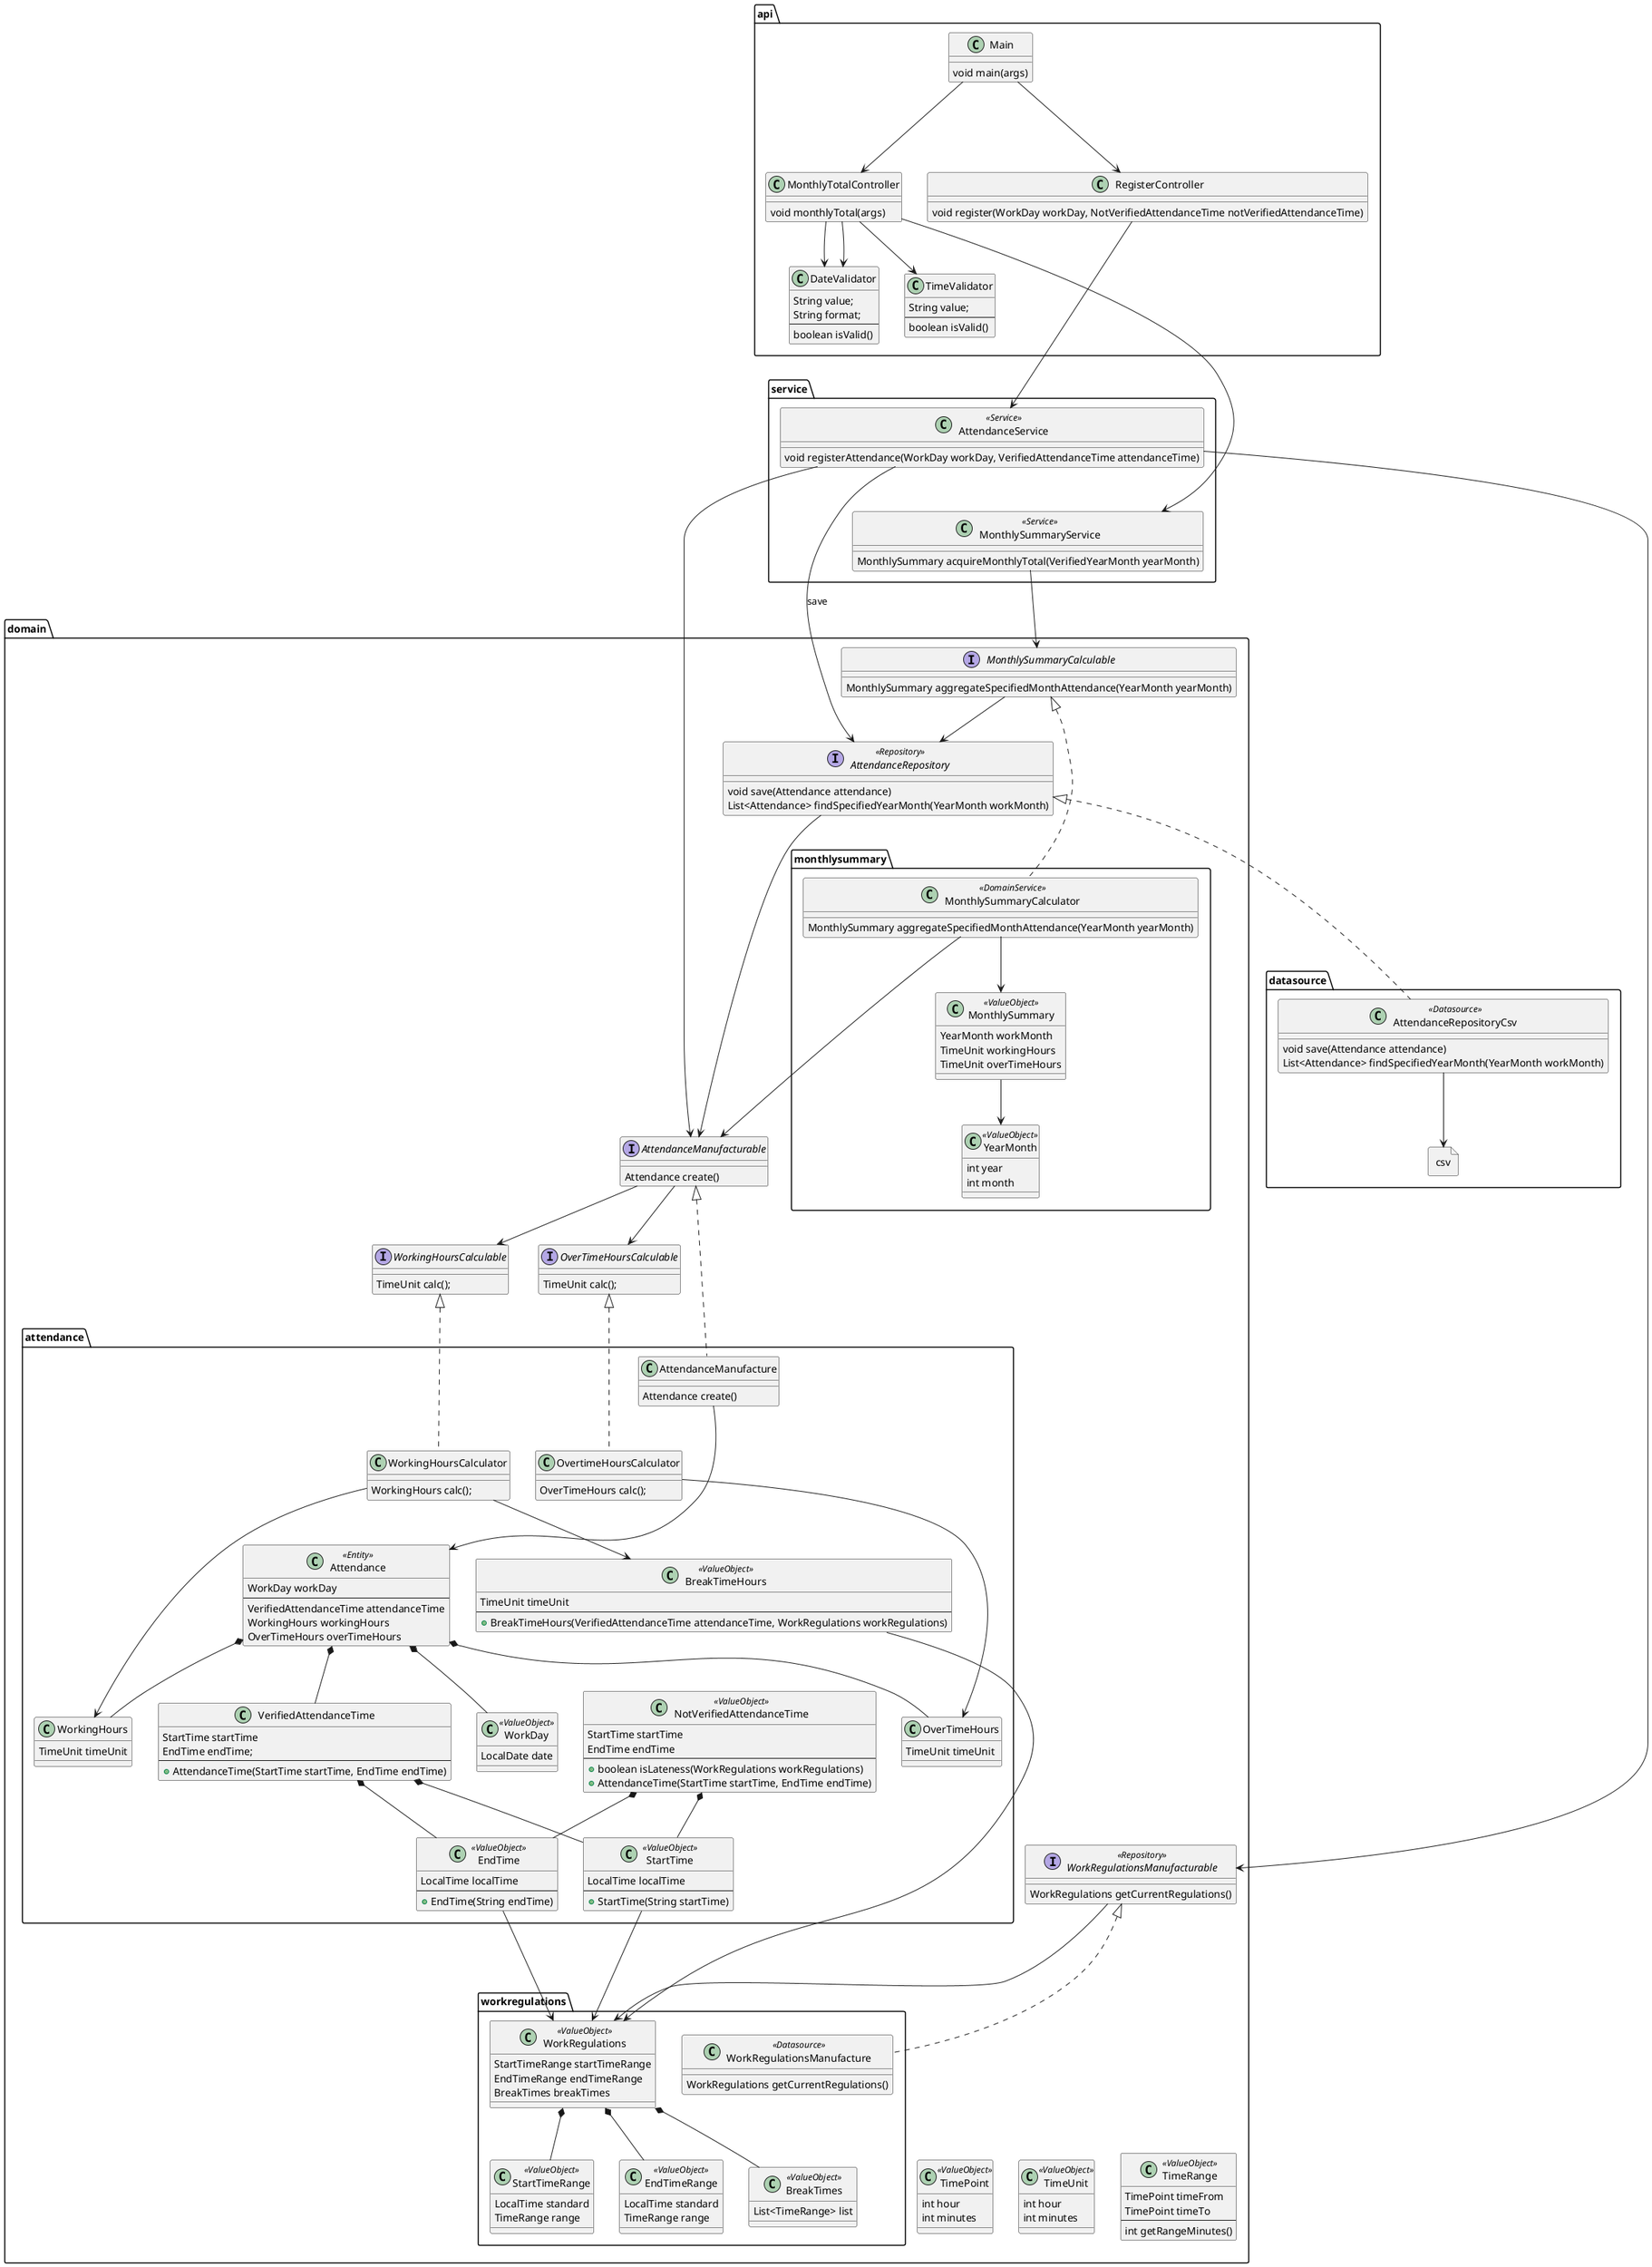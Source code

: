 @startuml

package api {
    class Main {
        'パラメータのValidation
        'ServiceにわたすEntity, ValueObjectの生成
        void main(args)
    }

    class RegisterController {
        void register(WorkDay workDay, NotVerifiedAttendanceTime notVerifiedAttendanceTime)
    }

    class MonthlyTotalController {
        void monthlyTotal(args)
    }

    class DateValidator {
        String value;
        String format;
        --
        boolean isValid()
    }

    class TimeValidator {
        String value;
        --
        boolean isValid()
    }
}

package service {
    class AttendanceService <<Service>> {
        '遅刻の場合はNG → 勤務時間の算出 → 登録
        void registerAttendance(WorkDay workDay, VerifiedAttendanceTime attendanceTime)
    }

    class MonthlySummaryService <<Service>> {
        '当月分のAttendance取得 → 集計処理呼び出し
        MonthlySummary acquireMonthlyTotal(VerifiedYearMonth yearMonth)
    }
}

package datasource {
    class AttendanceRepositoryCsv <<Datasource>> {
        void save(Attendance attendance)
        List<Attendance> findSpecifiedYearMonth(YearMonth workMonth)
    }

    file csv {
    }
}

package domain {

    package attendance {
        class AttendanceManufacture {
            Attendance create()
        }

        class Attendance <<Entity>>{
            WorkDay workDay
            --
            VerifiedAttendanceTime attendanceTime
            WorkingHours workingHours
            OverTimeHours overTimeHours
        }

        class WorkDay <<ValueObject>> {
            LocalDate date
        }

        class VerifiedAttendanceTime {
            StartTime startTime
            EndTime endTime;
            --
            + AttendanceTime(StartTime startTime, EndTime endTime)
        }

        class NotVerifiedAttendanceTime <<ValueObject>> {
            StartTime startTime
            EndTime endTime
            --
            + boolean isLateness(WorkRegulations workRegulations)
            + AttendanceTime(StartTime startTime, EndTime endTime)
        }

        class StartTime <<ValueObject>> {
            LocalTime localTime
            --
            + StartTime(String startTime)
        }

        class EndTime <<ValueObject>> {
            LocalTime localTime
            --
            + EndTime(String endTime)
        }

        class BreakTimeHours <<ValueObject>> {
            TimeUnit timeUnit
            --
            + BreakTimeHours(VerifiedAttendanceTime attendanceTime, WorkRegulations workRegulations)
        }

        class WorkingHours {
            TimeUnit timeUnit
        }

        class WorkingHoursCalculator {
            WorkingHours calc();
        }

        class OverTimeHours {
            TimeUnit timeUnit
        }

        class OvertimeHoursCalculator {
            OverTimeHours calc();
        }
    }

    package workregulations {

        class WorkRegulationsManufacture <<Datasource>> {
            WorkRegulations getCurrentRegulations()
        }

        class WorkRegulations <<ValueObject>> {
            StartTimeRange startTimeRange
            EndTimeRange endTimeRange
            BreakTimes breakTimes
        }

        class StartTimeRange <<ValueObject>> {
            LocalTime standard
            TimeRange range
        }

        class EndTimeRange <<ValueObject>> {
            LocalTime standard
            TimeRange range
        }

        class BreakTimes <<ValueObject>> {
            List<TimeRange> list
        }
    }

    package monthlysummary {
        class MonthlySummaryCalculator <<DomainService>> {
            MonthlySummary aggregateSpecifiedMonthAttendance(YearMonth yearMonth)
        }

        class MonthlySummary <<ValueObject>> {
            YearMonth workMonth
            TimeUnit workingHours
            TimeUnit overTimeHours
        }

        class YearMonth <<ValueObject>> {
            int year
            int month
        }
    }

    class TimePoint <<ValueObject>> {
        int hour
        int minutes
    }

    class TimeUnit <<ValueObject>> {
        int hour
        int minutes
    }

    class TimeRange <<ValueObject>> {
        TimePoint timeFrom
        TimePoint timeTo
        --
        int getRangeMinutes()
    }

    interface AttendanceManufacturable {
        Attendance create()
    }

    interface WorkingHoursCalculable {
        TimeUnit calc();
    }

    interface OverTimeHoursCalculable {
        TimeUnit calc();
    }

    interface MonthlySummaryCalculable {
        MonthlySummary aggregateSpecifiedMonthAttendance(YearMonth yearMonth)
    }

    interface AttendanceRepository <<Repository>> {
        void save(Attendance attendance)
        List<Attendance> findSpecifiedYearMonth(YearMonth workMonth)
    }

    interface WorkRegulationsManufacturable <<Repository>> {
        WorkRegulations getCurrentRegulations()
    }
}


'***** 相関関係 *****
'API
Main ---> RegisterController
Main ---> MonthlyTotalController
MonthlyTotalController --> DateValidator
MonthlyTotalController --> TimeValidator
MonthlyTotalController --> DateValidator
RegisterController ---> AttendanceService
MonthlyTotalController ---> MonthlySummaryService

'Service
AttendanceService -[hidden]- MonthlySummaryService
AttendanceService ---> AttendanceManufacturable
AttendanceService ---> WorkRegulationsManufacturable
AttendanceService --> AttendanceRepository : save

MonthlySummaryService --> MonthlySummaryCalculable

'Domain-Factory/Calcultor
AttendanceManufacturable --> WorkingHoursCalculable
AttendanceManufacturable --> OverTimeHoursCalculable

WorkingHoursCalculator --> BreakTimeHours

MonthlySummaryCalculable --> AttendanceRepository
MonthlySummaryCalculator --> MonthlySummary
MonthlySummaryCalculator ---> AttendanceManufacturable

WorkingHoursCalculator ---> WorkingHours
OvertimeHoursCalculator ---> OverTimeHours

'Repository
AttendanceRepository ---> AttendanceManufacturable
AttendanceManufacture ---> Attendance
WorkRegulationsManufacturable ---> WorkRegulations
AttendanceRepositoryCsv --> csv

BreakTimeHours ---> WorkRegulations
StartTime ---> WorkRegulations
EndTime ---> WorkRegulations

'実装
AttendanceRepository <|... AttendanceRepositoryCsv
WorkRegulationsManufacturable <|... WorkRegulationsManufacture
AttendanceManufacturable <|... AttendanceManufacture
WorkingHoursCalculable <|... WorkingHoursCalculator
OverTimeHoursCalculable <|... OvertimeHoursCalculator
MonthlySummaryCalculable <|... MonthlySummaryCalculator

'集約
Attendance *-- VerifiedAttendanceTime
VerifiedAttendanceTime *-- StartTime
VerifiedAttendanceTime *-- EndTime
Attendance *-- WorkDay
Attendance *-- WorkingHours
Attendance *-- OverTimeHours
NotVerifiedAttendanceTime *-- StartTime
NotVerifiedAttendanceTime *-- EndTime

WorkRegulations *-- BreakTimes
WorkRegulations *-- StartTimeRange
WorkRegulations *-- EndTimeRange

MonthlySummary --> YearMonth

WorkRegulations -[hidden]- TimeUnit
WorkRegulations -[hidden]- TimeRange
WorkRegulations -[hidden]- TimePoint

@enduml